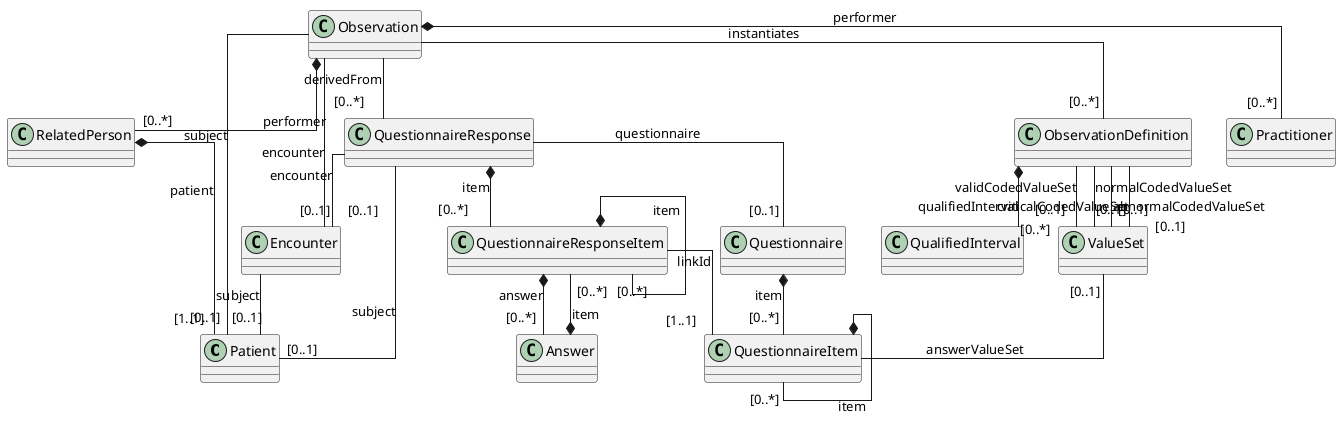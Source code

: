 @startuml
' ========================================
' start: configuration
' ========================================

skinparam linetype ortho

' ========================================
' end: configuration
' ========================================

' ========================================
' start: definition of entities/classes
' ========================================

class Patient {
}

class RelatedPerson {
}

class Encounter {
}

class Observation {
}

class ObservationDefinition {
}

class QualifiedInterval {
}

class Questionnaire {
}

class QuestionnaireItem {
}

class QuestionnaireResponseItem {
}

class ValueSet {
}

' ========================================
' end: definition of entities/classes
' ========================================

' ========================================
' start: definition of notes
' ========================================


' ========================================
' end: definition of notes
' ========================================


' ========================================
' start: definition of associations
' ========================================

Questionnaire *-- "[0..*]" QuestionnaireItem : item
QuestionnaireItem *-- "[0..*]" QuestionnaireItem : item
QuestionnaireItem -l- "[0..1]" ValueSet : answerValueSet


QuestionnaireResponse -- "[0..1]" Questionnaire : questionnaire
QuestionnaireResponse -- "[0..1]" Patient : subject
QuestionnaireResponse -- "[0..1]" Encounter : encounter
QuestionnaireResponse *-- "[0..*]" QuestionnaireResponseItem : item
QuestionnaireResponseItem *-- "[0..*]" QuestionnaireResponseItem : item
QuestionnaireResponseItem -- "[1..1]" QuestionnaireItem : linkId
QuestionnaireResponseItem *-- "[0..*]" Answer : answer
Answer *-- "[0..*]" QuestionnaireResponseItem : item

Encounter -- "[0..1]" Patient: subject

Observation -- "[0..1]" Patient: subject
Observation -- "[0..1]" Encounter: encounter
Observation -- "[0..*]" QuestionnaireResponse: derivedFrom
Observation *-- "[0..*]" RelatedPerson : performer
Observation *-- "[0..*]" Practitioner : performer

ObservationDefinition *-- "[0..*]" QualifiedInterval : qualifiedInterval
ObservationDefinition -- "[0..1]" ValueSet : validCodedValueSet
ObservationDefinition -- "[0..1]" ValueSet : normalCodedValueSet
ObservationDefinition -- "[0..1]" ValueSet : abnormalCodedValueSet
ObservationDefinition -- "[0..1]" ValueSet : criticalCodedValueSet
Observation -- "[0..*]" ObservationDefinition : instantiates

RelatedPerson *-- "[1..1]" Patient : patient

' ========================================
' end: definition of associations
' ========================================
@enduml

